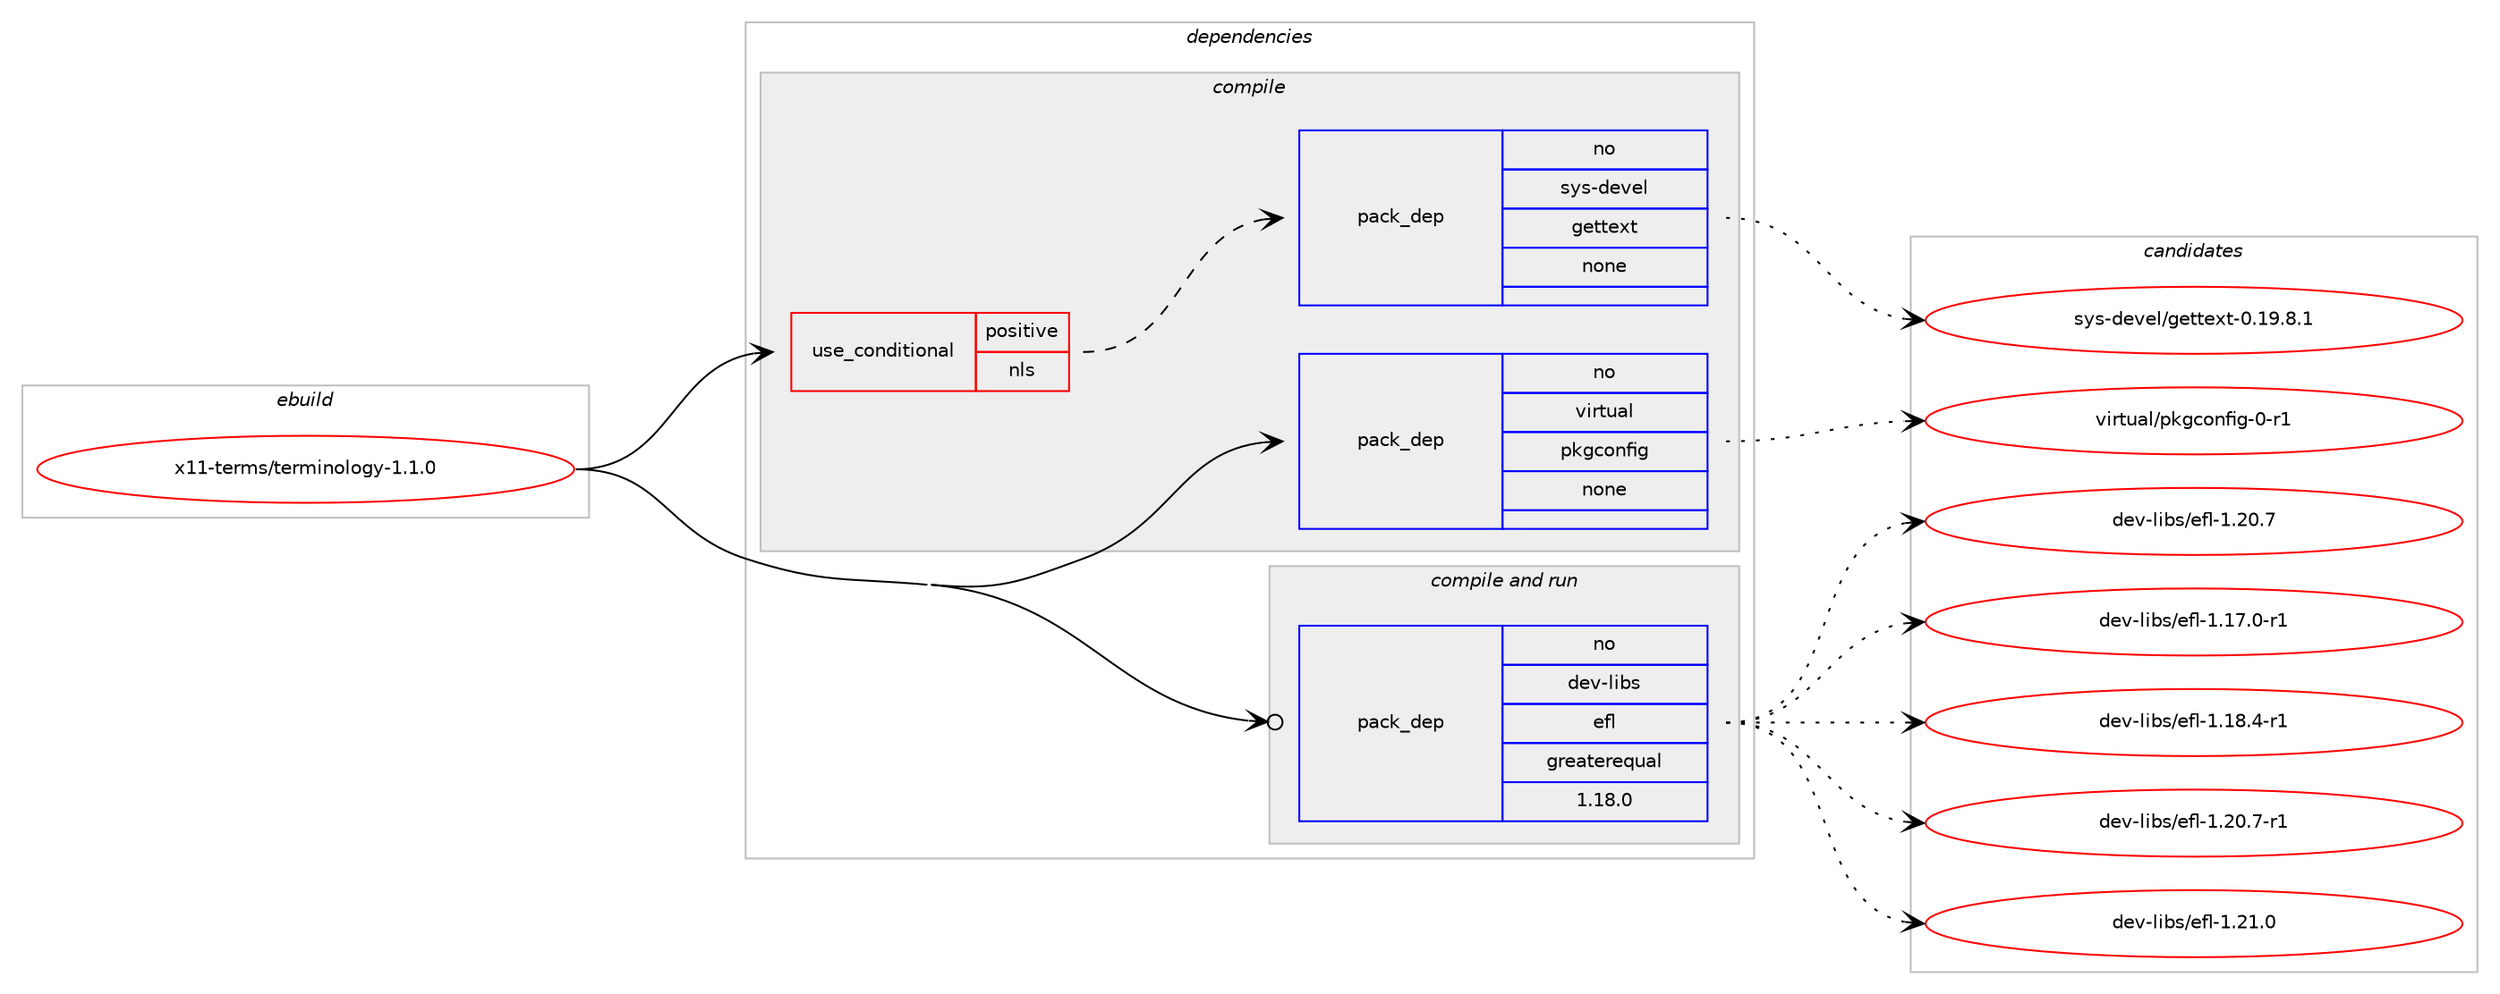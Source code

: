 digraph prolog {

# *************
# Graph options
# *************

newrank=true;
concentrate=true;
compound=true;
graph [rankdir=LR,fontname=Helvetica,fontsize=10,ranksep=1.5];#, ranksep=2.5, nodesep=0.2];
edge  [arrowhead=vee];
node  [fontname=Helvetica,fontsize=10];

# **********
# The ebuild
# **********

subgraph cluster_leftcol {
color=gray;
rank=same;
label=<<i>ebuild</i>>;
id [label="x11-terms/terminology-1.1.0", color=red, width=4, href="../x11-terms/terminology-1.1.0.svg"];
}

# ****************
# The dependencies
# ****************

subgraph cluster_midcol {
color=gray;
label=<<i>dependencies</i>>;
subgraph cluster_compile {
fillcolor="#eeeeee";
style=filled;
label=<<i>compile</i>>;
subgraph cond191 {
dependency1656 [label=<<TABLE BORDER="0" CELLBORDER="1" CELLSPACING="0" CELLPADDING="4"><TR><TD ROWSPAN="3" CELLPADDING="10">use_conditional</TD></TR><TR><TD>positive</TD></TR><TR><TD>nls</TD></TR></TABLE>>, shape=none, color=red];
subgraph pack1344 {
dependency1657 [label=<<TABLE BORDER="0" CELLBORDER="1" CELLSPACING="0" CELLPADDING="4" WIDTH="220"><TR><TD ROWSPAN="6" CELLPADDING="30">pack_dep</TD></TR><TR><TD WIDTH="110">no</TD></TR><TR><TD>sys-devel</TD></TR><TR><TD>gettext</TD></TR><TR><TD>none</TD></TR><TR><TD></TD></TR></TABLE>>, shape=none, color=blue];
}
dependency1656:e -> dependency1657:w [weight=20,style="dashed",arrowhead="vee"];
}
id:e -> dependency1656:w [weight=20,style="solid",arrowhead="vee"];
subgraph pack1345 {
dependency1658 [label=<<TABLE BORDER="0" CELLBORDER="1" CELLSPACING="0" CELLPADDING="4" WIDTH="220"><TR><TD ROWSPAN="6" CELLPADDING="30">pack_dep</TD></TR><TR><TD WIDTH="110">no</TD></TR><TR><TD>virtual</TD></TR><TR><TD>pkgconfig</TD></TR><TR><TD>none</TD></TR><TR><TD></TD></TR></TABLE>>, shape=none, color=blue];
}
id:e -> dependency1658:w [weight=20,style="solid",arrowhead="vee"];
}
subgraph cluster_compileandrun {
fillcolor="#eeeeee";
style=filled;
label=<<i>compile and run</i>>;
subgraph pack1346 {
dependency1659 [label=<<TABLE BORDER="0" CELLBORDER="1" CELLSPACING="0" CELLPADDING="4" WIDTH="220"><TR><TD ROWSPAN="6" CELLPADDING="30">pack_dep</TD></TR><TR><TD WIDTH="110">no</TD></TR><TR><TD>dev-libs</TD></TR><TR><TD>efl</TD></TR><TR><TD>greaterequal</TD></TR><TR><TD>1.18.0</TD></TR></TABLE>>, shape=none, color=blue];
}
id:e -> dependency1659:w [weight=20,style="solid",arrowhead="odotvee"];
}
subgraph cluster_run {
fillcolor="#eeeeee";
style=filled;
label=<<i>run</i>>;
}
}

# **************
# The candidates
# **************

subgraph cluster_choices {
rank=same;
color=gray;
label=<<i>candidates</i>>;

subgraph choice1344 {
color=black;
nodesep=1;
choice1151211154510010111810110847103101116116101120116454846495746564649 [label="sys-devel/gettext-0.19.8.1", color=red, width=4,href="../sys-devel/gettext-0.19.8.1.svg"];
dependency1657:e -> choice1151211154510010111810110847103101116116101120116454846495746564649:w [style=dotted,weight="100"];
}
subgraph choice1345 {
color=black;
nodesep=1;
choice11810511411611797108471121071039911111010210510345484511449 [label="virtual/pkgconfig-0-r1", color=red, width=4,href="../virtual/pkgconfig-0-r1.svg"];
dependency1658:e -> choice11810511411611797108471121071039911111010210510345484511449:w [style=dotted,weight="100"];
}
subgraph choice1346 {
color=black;
nodesep=1;
choice10010111845108105981154710110210845494650484655 [label="dev-libs/efl-1.20.7", color=red, width=4,href="../dev-libs/efl-1.20.7.svg"];
choice100101118451081059811547101102108454946495546484511449 [label="dev-libs/efl-1.17.0-r1", color=red, width=4,href="../dev-libs/efl-1.17.0-r1.svg"];
choice100101118451081059811547101102108454946495646524511449 [label="dev-libs/efl-1.18.4-r1", color=red, width=4,href="../dev-libs/efl-1.18.4-r1.svg"];
choice100101118451081059811547101102108454946504846554511449 [label="dev-libs/efl-1.20.7-r1", color=red, width=4,href="../dev-libs/efl-1.20.7-r1.svg"];
choice10010111845108105981154710110210845494650494648 [label="dev-libs/efl-1.21.0", color=red, width=4,href="../dev-libs/efl-1.21.0.svg"];
dependency1659:e -> choice10010111845108105981154710110210845494650484655:w [style=dotted,weight="100"];
dependency1659:e -> choice100101118451081059811547101102108454946495546484511449:w [style=dotted,weight="100"];
dependency1659:e -> choice100101118451081059811547101102108454946495646524511449:w [style=dotted,weight="100"];
dependency1659:e -> choice100101118451081059811547101102108454946504846554511449:w [style=dotted,weight="100"];
dependency1659:e -> choice10010111845108105981154710110210845494650494648:w [style=dotted,weight="100"];
}
}

}
